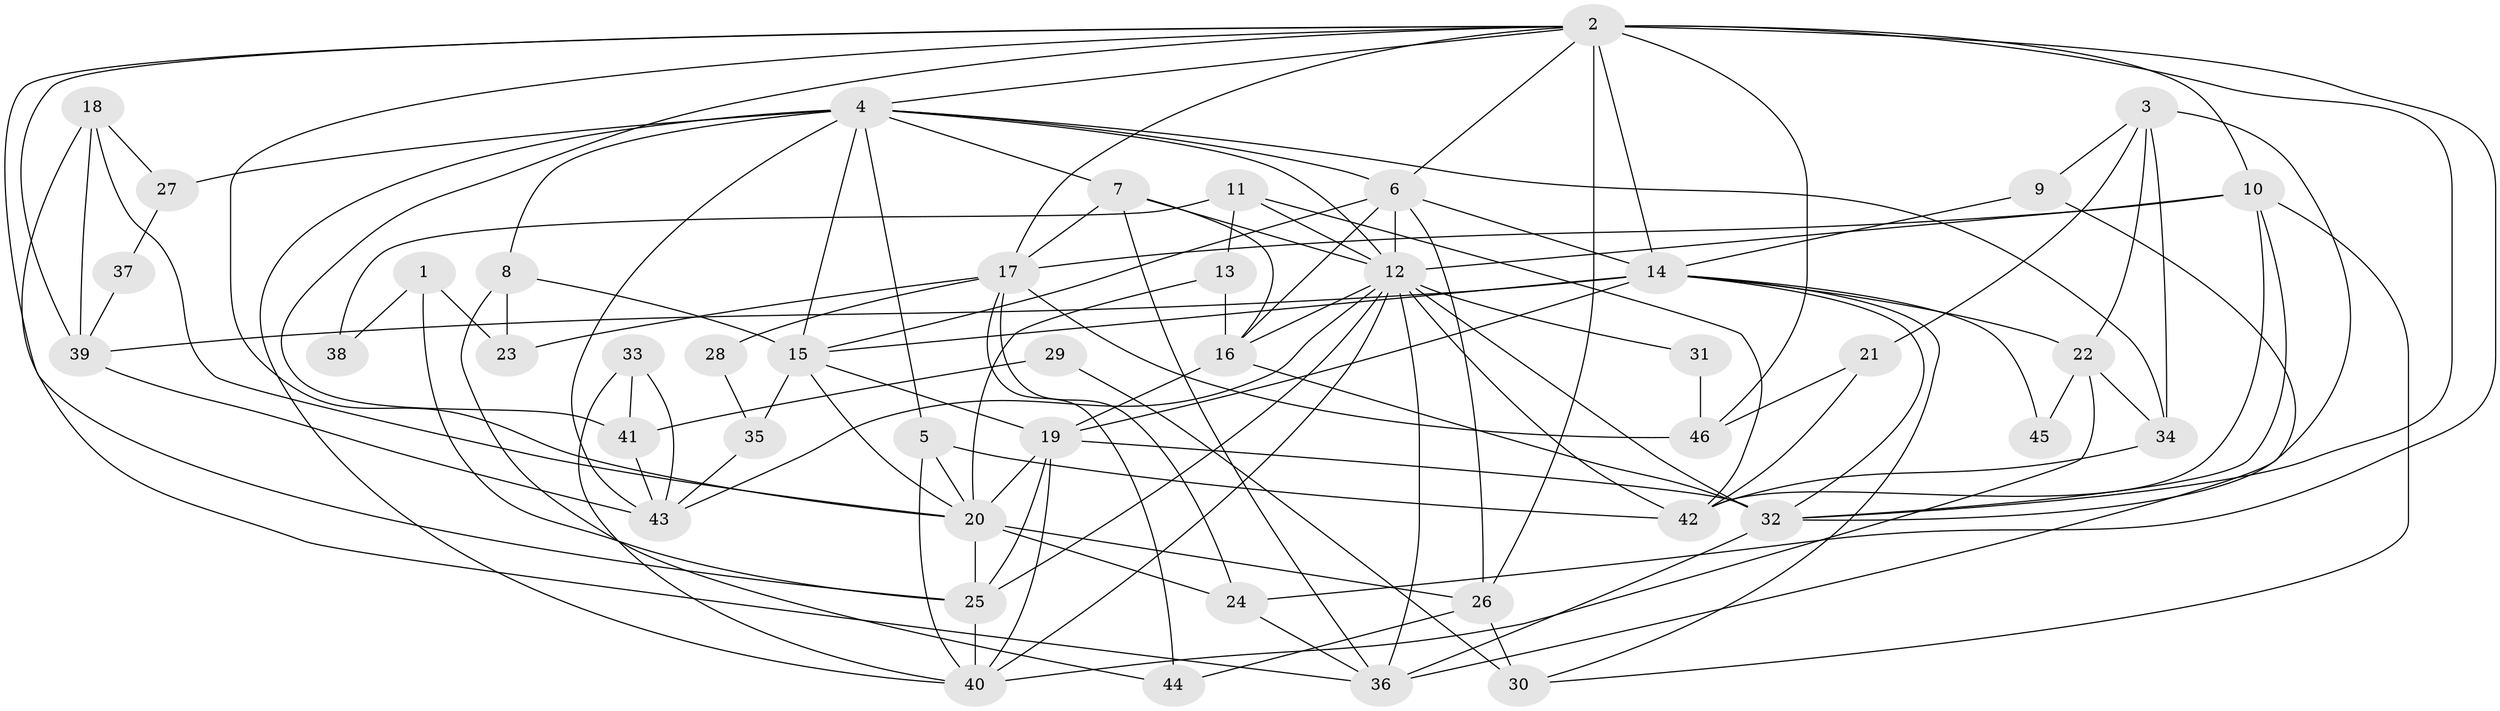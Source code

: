 // original degree distribution, {3: 0.3076923076923077, 9: 0.01098901098901099, 4: 0.3076923076923077, 5: 0.0989010989010989, 2: 0.12087912087912088, 6: 0.08791208791208792, 7: 0.04395604395604396, 8: 0.02197802197802198}
// Generated by graph-tools (version 1.1) at 2025/36/03/09/25 02:36:13]
// undirected, 46 vertices, 118 edges
graph export_dot {
graph [start="1"]
  node [color=gray90,style=filled];
  1;
  2;
  3;
  4;
  5;
  6;
  7;
  8;
  9;
  10;
  11;
  12;
  13;
  14;
  15;
  16;
  17;
  18;
  19;
  20;
  21;
  22;
  23;
  24;
  25;
  26;
  27;
  28;
  29;
  30;
  31;
  32;
  33;
  34;
  35;
  36;
  37;
  38;
  39;
  40;
  41;
  42;
  43;
  44;
  45;
  46;
  1 -- 23 [weight=1.0];
  1 -- 25 [weight=1.0];
  1 -- 38 [weight=1.0];
  2 -- 4 [weight=1.0];
  2 -- 6 [weight=1.0];
  2 -- 10 [weight=1.0];
  2 -- 14 [weight=1.0];
  2 -- 17 [weight=1.0];
  2 -- 20 [weight=1.0];
  2 -- 24 [weight=1.0];
  2 -- 25 [weight=1.0];
  2 -- 26 [weight=2.0];
  2 -- 32 [weight=2.0];
  2 -- 39 [weight=1.0];
  2 -- 41 [weight=1.0];
  2 -- 46 [weight=1.0];
  3 -- 9 [weight=1.0];
  3 -- 21 [weight=1.0];
  3 -- 22 [weight=1.0];
  3 -- 32 [weight=1.0];
  3 -- 34 [weight=1.0];
  4 -- 5 [weight=2.0];
  4 -- 6 [weight=1.0];
  4 -- 7 [weight=1.0];
  4 -- 8 [weight=1.0];
  4 -- 12 [weight=1.0];
  4 -- 15 [weight=1.0];
  4 -- 27 [weight=1.0];
  4 -- 34 [weight=1.0];
  4 -- 40 [weight=1.0];
  4 -- 43 [weight=1.0];
  5 -- 20 [weight=1.0];
  5 -- 40 [weight=2.0];
  5 -- 42 [weight=2.0];
  6 -- 12 [weight=2.0];
  6 -- 14 [weight=1.0];
  6 -- 15 [weight=1.0];
  6 -- 16 [weight=1.0];
  6 -- 26 [weight=1.0];
  7 -- 12 [weight=1.0];
  7 -- 16 [weight=1.0];
  7 -- 17 [weight=1.0];
  7 -- 36 [weight=1.0];
  8 -- 15 [weight=1.0];
  8 -- 23 [weight=1.0];
  8 -- 44 [weight=1.0];
  9 -- 14 [weight=1.0];
  9 -- 36 [weight=1.0];
  10 -- 12 [weight=2.0];
  10 -- 17 [weight=1.0];
  10 -- 30 [weight=1.0];
  10 -- 32 [weight=2.0];
  10 -- 42 [weight=1.0];
  11 -- 12 [weight=1.0];
  11 -- 13 [weight=1.0];
  11 -- 38 [weight=1.0];
  11 -- 42 [weight=1.0];
  12 -- 16 [weight=1.0];
  12 -- 25 [weight=1.0];
  12 -- 31 [weight=1.0];
  12 -- 32 [weight=3.0];
  12 -- 36 [weight=1.0];
  12 -- 40 [weight=2.0];
  12 -- 42 [weight=1.0];
  12 -- 43 [weight=1.0];
  13 -- 16 [weight=1.0];
  13 -- 20 [weight=1.0];
  14 -- 15 [weight=1.0];
  14 -- 19 [weight=2.0];
  14 -- 22 [weight=1.0];
  14 -- 30 [weight=1.0];
  14 -- 32 [weight=1.0];
  14 -- 39 [weight=1.0];
  14 -- 45 [weight=1.0];
  15 -- 19 [weight=1.0];
  15 -- 20 [weight=1.0];
  15 -- 35 [weight=1.0];
  16 -- 19 [weight=1.0];
  16 -- 32 [weight=2.0];
  17 -- 23 [weight=1.0];
  17 -- 24 [weight=1.0];
  17 -- 28 [weight=1.0];
  17 -- 44 [weight=1.0];
  17 -- 46 [weight=1.0];
  18 -- 20 [weight=1.0];
  18 -- 27 [weight=1.0];
  18 -- 36 [weight=1.0];
  18 -- 39 [weight=1.0];
  19 -- 20 [weight=1.0];
  19 -- 25 [weight=1.0];
  19 -- 32 [weight=1.0];
  19 -- 40 [weight=1.0];
  20 -- 24 [weight=1.0];
  20 -- 25 [weight=1.0];
  20 -- 26 [weight=3.0];
  21 -- 42 [weight=1.0];
  21 -- 46 [weight=1.0];
  22 -- 34 [weight=1.0];
  22 -- 40 [weight=1.0];
  22 -- 45 [weight=1.0];
  24 -- 36 [weight=1.0];
  25 -- 40 [weight=1.0];
  26 -- 30 [weight=1.0];
  26 -- 44 [weight=1.0];
  27 -- 37 [weight=1.0];
  28 -- 35 [weight=1.0];
  29 -- 30 [weight=1.0];
  29 -- 41 [weight=1.0];
  31 -- 46 [weight=1.0];
  32 -- 36 [weight=1.0];
  33 -- 40 [weight=1.0];
  33 -- 41 [weight=1.0];
  33 -- 43 [weight=1.0];
  34 -- 42 [weight=1.0];
  35 -- 43 [weight=1.0];
  37 -- 39 [weight=1.0];
  39 -- 43 [weight=1.0];
  41 -- 43 [weight=1.0];
}
